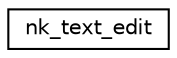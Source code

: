digraph "Graphical Class Hierarchy"
{
 // LATEX_PDF_SIZE
  edge [fontname="Helvetica",fontsize="10",labelfontname="Helvetica",labelfontsize="10"];
  node [fontname="Helvetica",fontsize="10",shape=record];
  rankdir="LR";
  Node0 [label="nk_text_edit",height=0.2,width=0.4,color="black", fillcolor="white", style="filled",URL="$structnk__text__edit.html",tooltip=" "];
}
